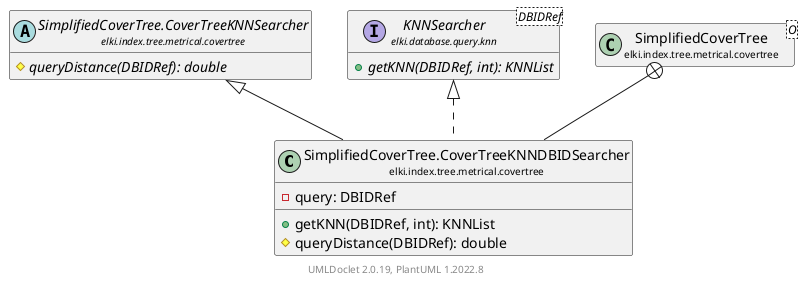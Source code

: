 @startuml
    remove .*\.(Instance|Par|Parameterizer|Factory)$
    set namespaceSeparator none
    hide empty fields
    hide empty methods

    class "<size:14>SimplifiedCoverTree.CoverTreeKNNDBIDSearcher\n<size:10>elki.index.tree.metrical.covertree" as elki.index.tree.metrical.covertree.SimplifiedCoverTree.CoverTreeKNNDBIDSearcher [[SimplifiedCoverTree.CoverTreeKNNDBIDSearcher.html]] {
        -query: DBIDRef
        +getKNN(DBIDRef, int): KNNList
        #queryDistance(DBIDRef): double
    }

    abstract class "<size:14>SimplifiedCoverTree.CoverTreeKNNSearcher\n<size:10>elki.index.tree.metrical.covertree" as elki.index.tree.metrical.covertree.SimplifiedCoverTree.CoverTreeKNNSearcher [[SimplifiedCoverTree.CoverTreeKNNSearcher.html]] {
        {abstract} #queryDistance(DBIDRef): double
    }
    interface "<size:14>KNNSearcher\n<size:10>elki.database.query.knn" as elki.database.query.knn.KNNSearcher<DBIDRef> [[../../../../database/query/knn/KNNSearcher.html]] {
        {abstract} +getKNN(DBIDRef, int): KNNList
    }
    class "<size:14>SimplifiedCoverTree\n<size:10>elki.index.tree.metrical.covertree" as elki.index.tree.metrical.covertree.SimplifiedCoverTree<O> [[SimplifiedCoverTree.html]]

    elki.index.tree.metrical.covertree.SimplifiedCoverTree.CoverTreeKNNSearcher <|-- elki.index.tree.metrical.covertree.SimplifiedCoverTree.CoverTreeKNNDBIDSearcher
    elki.database.query.knn.KNNSearcher <|.. elki.index.tree.metrical.covertree.SimplifiedCoverTree.CoverTreeKNNDBIDSearcher
    elki.index.tree.metrical.covertree.SimplifiedCoverTree +-- elki.index.tree.metrical.covertree.SimplifiedCoverTree.CoverTreeKNNDBIDSearcher

    center footer UMLDoclet 2.0.19, PlantUML 1.2022.8
@enduml
